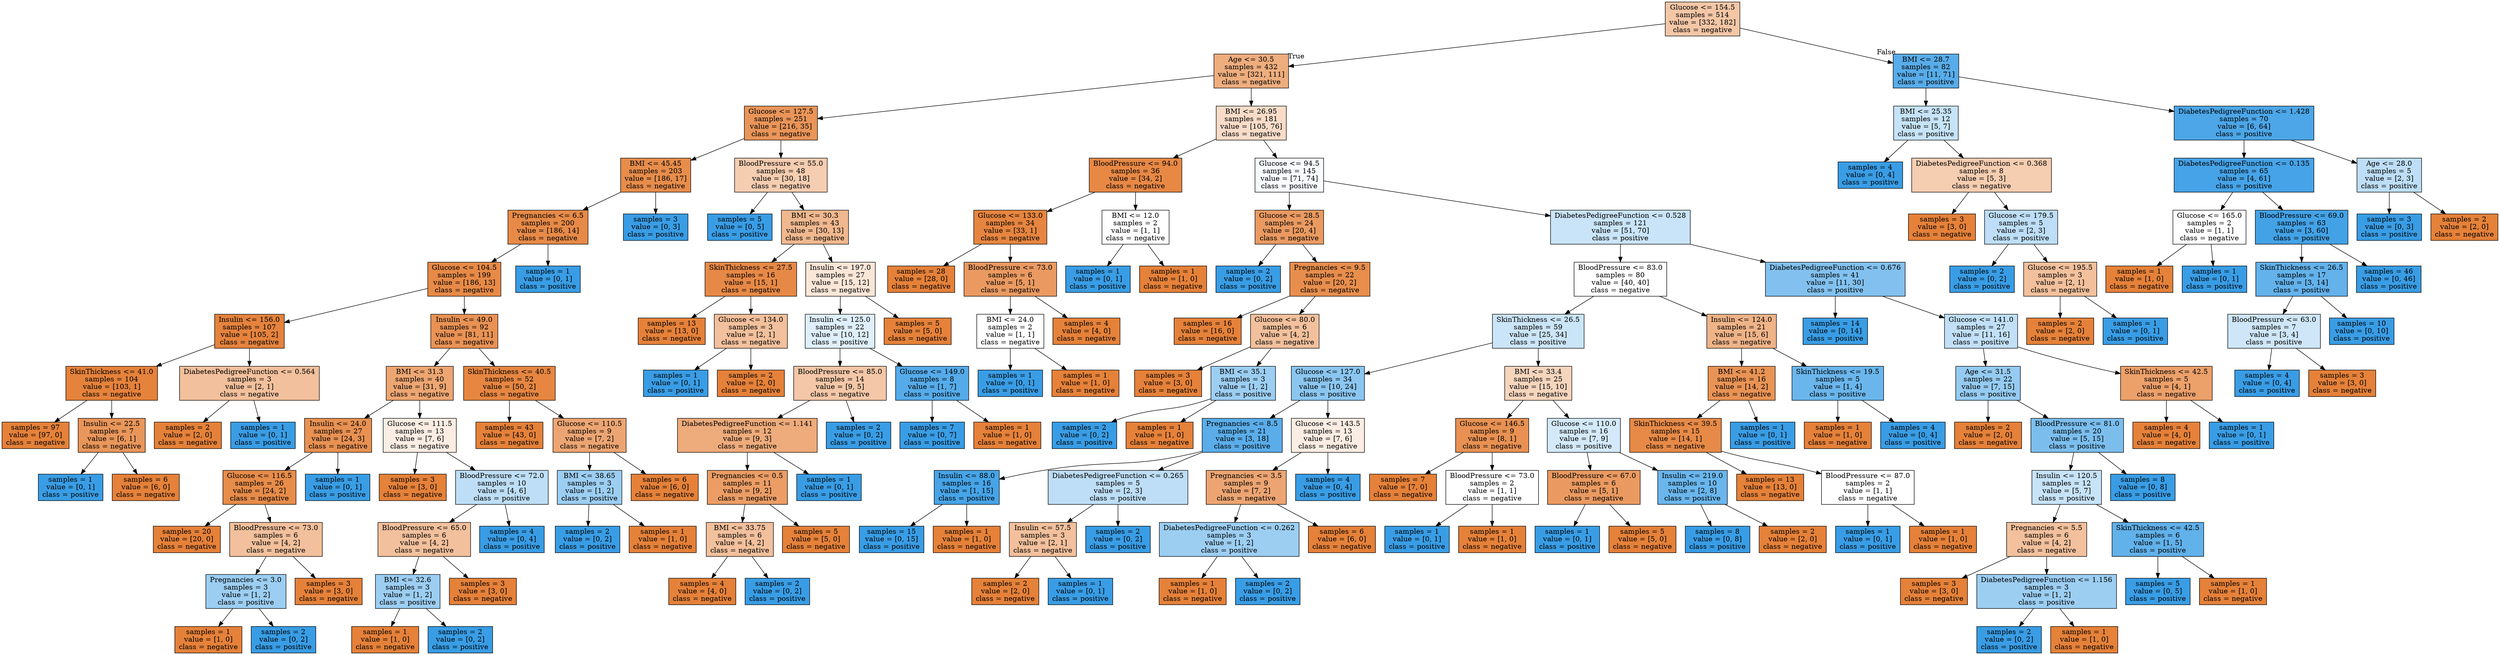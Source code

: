 digraph Tree {
node [shape=box, style="filled", color="black"] ;
0 [label="Glucose <= 154.5\nsamples = 514\nvalue = [332, 182]\nclass = negative", fillcolor="#f3c6a6"] ;
1 [label="Age <= 30.5\nsamples = 432\nvalue = [321, 111]\nclass = negative", fillcolor="#eead7d"] ;
0 -> 1 [labeldistance=2.5, labelangle=45, headlabel="True"] ;
2 [label="Glucose <= 127.5\nsamples = 251\nvalue = [216, 35]\nclass = negative", fillcolor="#e99559"] ;
1 -> 2 ;
3 [label="BMI <= 45.45\nsamples = 203\nvalue = [186, 17]\nclass = negative", fillcolor="#e78d4b"] ;
2 -> 3 ;
4 [label="Pregnancies <= 6.5\nsamples = 200\nvalue = [186, 14]\nclass = negative", fillcolor="#e78a48"] ;
3 -> 4 ;
5 [label="Glucose <= 104.5\nsamples = 199\nvalue = [186, 13]\nclass = negative", fillcolor="#e78a47"] ;
4 -> 5 ;
6 [label="Insulin <= 156.0\nsamples = 107\nvalue = [105, 2]\nclass = negative", fillcolor="#e5833d"] ;
5 -> 6 ;
7 [label="SkinThickness <= 41.0\nsamples = 104\nvalue = [103, 1]\nclass = negative", fillcolor="#e5823b"] ;
6 -> 7 ;
8 [label="samples = 97\nvalue = [97, 0]\nclass = negative", fillcolor="#e58139"] ;
7 -> 8 ;
9 [label="Insulin <= 22.5\nsamples = 7\nvalue = [6, 1]\nclass = negative", fillcolor="#e9965a"] ;
7 -> 9 ;
10 [label="samples = 1\nvalue = [0, 1]\nclass = positive", fillcolor="#399de5"] ;
9 -> 10 ;
11 [label="samples = 6\nvalue = [6, 0]\nclass = negative", fillcolor="#e58139"] ;
9 -> 11 ;
12 [label="DiabetesPedigreeFunction <= 0.564\nsamples = 3\nvalue = [2, 1]\nclass = negative", fillcolor="#f2c09c"] ;
6 -> 12 ;
13 [label="samples = 2\nvalue = [2, 0]\nclass = negative", fillcolor="#e58139"] ;
12 -> 13 ;
14 [label="samples = 1\nvalue = [0, 1]\nclass = positive", fillcolor="#399de5"] ;
12 -> 14 ;
15 [label="Insulin <= 49.0\nsamples = 92\nvalue = [81, 11]\nclass = negative", fillcolor="#e99254"] ;
5 -> 15 ;
16 [label="BMI <= 31.3\nsamples = 40\nvalue = [31, 9]\nclass = negative", fillcolor="#eda672"] ;
15 -> 16 ;
17 [label="Insulin <= 24.0\nsamples = 27\nvalue = [24, 3]\nclass = negative", fillcolor="#e89152"] ;
16 -> 17 ;
18 [label="Glucose <= 116.5\nsamples = 26\nvalue = [24, 2]\nclass = negative", fillcolor="#e78c49"] ;
17 -> 18 ;
19 [label="samples = 20\nvalue = [20, 0]\nclass = negative", fillcolor="#e58139"] ;
18 -> 19 ;
20 [label="BloodPressure <= 73.0\nsamples = 6\nvalue = [4, 2]\nclass = negative", fillcolor="#f2c09c"] ;
18 -> 20 ;
21 [label="Pregnancies <= 3.0\nsamples = 3\nvalue = [1, 2]\nclass = positive", fillcolor="#9ccef2"] ;
20 -> 21 ;
22 [label="samples = 1\nvalue = [1, 0]\nclass = negative", fillcolor="#e58139"] ;
21 -> 22 ;
23 [label="samples = 2\nvalue = [0, 2]\nclass = positive", fillcolor="#399de5"] ;
21 -> 23 ;
24 [label="samples = 3\nvalue = [3, 0]\nclass = negative", fillcolor="#e58139"] ;
20 -> 24 ;
25 [label="samples = 1\nvalue = [0, 1]\nclass = positive", fillcolor="#399de5"] ;
17 -> 25 ;
26 [label="Glucose <= 111.5\nsamples = 13\nvalue = [7, 6]\nclass = negative", fillcolor="#fbede3"] ;
16 -> 26 ;
27 [label="samples = 3\nvalue = [3, 0]\nclass = negative", fillcolor="#e58139"] ;
26 -> 27 ;
28 [label="BloodPressure <= 72.0\nsamples = 10\nvalue = [4, 6]\nclass = positive", fillcolor="#bddef6"] ;
26 -> 28 ;
29 [label="BloodPressure <= 65.0\nsamples = 6\nvalue = [4, 2]\nclass = negative", fillcolor="#f2c09c"] ;
28 -> 29 ;
30 [label="BMI <= 32.6\nsamples = 3\nvalue = [1, 2]\nclass = positive", fillcolor="#9ccef2"] ;
29 -> 30 ;
31 [label="samples = 1\nvalue = [1, 0]\nclass = negative", fillcolor="#e58139"] ;
30 -> 31 ;
32 [label="samples = 2\nvalue = [0, 2]\nclass = positive", fillcolor="#399de5"] ;
30 -> 32 ;
33 [label="samples = 3\nvalue = [3, 0]\nclass = negative", fillcolor="#e58139"] ;
29 -> 33 ;
34 [label="samples = 4\nvalue = [0, 4]\nclass = positive", fillcolor="#399de5"] ;
28 -> 34 ;
35 [label="SkinThickness <= 40.5\nsamples = 52\nvalue = [50, 2]\nclass = negative", fillcolor="#e68641"] ;
15 -> 35 ;
36 [label="samples = 43\nvalue = [43, 0]\nclass = negative", fillcolor="#e58139"] ;
35 -> 36 ;
37 [label="Glucose <= 110.5\nsamples = 9\nvalue = [7, 2]\nclass = negative", fillcolor="#eca572"] ;
35 -> 37 ;
38 [label="BMI <= 38.65\nsamples = 3\nvalue = [1, 2]\nclass = positive", fillcolor="#9ccef2"] ;
37 -> 38 ;
39 [label="samples = 2\nvalue = [0, 2]\nclass = positive", fillcolor="#399de5"] ;
38 -> 39 ;
40 [label="samples = 1\nvalue = [1, 0]\nclass = negative", fillcolor="#e58139"] ;
38 -> 40 ;
41 [label="samples = 6\nvalue = [6, 0]\nclass = negative", fillcolor="#e58139"] ;
37 -> 41 ;
42 [label="samples = 1\nvalue = [0, 1]\nclass = positive", fillcolor="#399de5"] ;
4 -> 42 ;
43 [label="samples = 3\nvalue = [0, 3]\nclass = positive", fillcolor="#399de5"] ;
3 -> 43 ;
44 [label="BloodPressure <= 55.0\nsamples = 48\nvalue = [30, 18]\nclass = negative", fillcolor="#f5cdb0"] ;
2 -> 44 ;
45 [label="samples = 5\nvalue = [0, 5]\nclass = positive", fillcolor="#399de5"] ;
44 -> 45 ;
46 [label="BMI <= 30.3\nsamples = 43\nvalue = [30, 13]\nclass = negative", fillcolor="#f0b88f"] ;
44 -> 46 ;
47 [label="SkinThickness <= 27.5\nsamples = 16\nvalue = [15, 1]\nclass = negative", fillcolor="#e78946"] ;
46 -> 47 ;
48 [label="samples = 13\nvalue = [13, 0]\nclass = negative", fillcolor="#e58139"] ;
47 -> 48 ;
49 [label="Glucose <= 134.0\nsamples = 3\nvalue = [2, 1]\nclass = negative", fillcolor="#f2c09c"] ;
47 -> 49 ;
50 [label="samples = 1\nvalue = [0, 1]\nclass = positive", fillcolor="#399de5"] ;
49 -> 50 ;
51 [label="samples = 2\nvalue = [2, 0]\nclass = negative", fillcolor="#e58139"] ;
49 -> 51 ;
52 [label="Insulin <= 197.0\nsamples = 27\nvalue = [15, 12]\nclass = negative", fillcolor="#fae6d7"] ;
46 -> 52 ;
53 [label="Insulin <= 125.0\nsamples = 22\nvalue = [10, 12]\nclass = positive", fillcolor="#deeffb"] ;
52 -> 53 ;
54 [label="BloodPressure <= 85.0\nsamples = 14\nvalue = [9, 5]\nclass = negative", fillcolor="#f3c7a7"] ;
53 -> 54 ;
55 [label="DiabetesPedigreeFunction <= 1.141\nsamples = 12\nvalue = [9, 3]\nclass = negative", fillcolor="#eeab7b"] ;
54 -> 55 ;
56 [label="Pregnancies <= 0.5\nsamples = 11\nvalue = [9, 2]\nclass = negative", fillcolor="#eb9d65"] ;
55 -> 56 ;
57 [label="BMI <= 33.75\nsamples = 6\nvalue = [4, 2]\nclass = negative", fillcolor="#f2c09c"] ;
56 -> 57 ;
58 [label="samples = 4\nvalue = [4, 0]\nclass = negative", fillcolor="#e58139"] ;
57 -> 58 ;
59 [label="samples = 2\nvalue = [0, 2]\nclass = positive", fillcolor="#399de5"] ;
57 -> 59 ;
60 [label="samples = 5\nvalue = [5, 0]\nclass = negative", fillcolor="#e58139"] ;
56 -> 60 ;
61 [label="samples = 1\nvalue = [0, 1]\nclass = positive", fillcolor="#399de5"] ;
55 -> 61 ;
62 [label="samples = 2\nvalue = [0, 2]\nclass = positive", fillcolor="#399de5"] ;
54 -> 62 ;
63 [label="Glucose <= 149.0\nsamples = 8\nvalue = [1, 7]\nclass = positive", fillcolor="#55abe9"] ;
53 -> 63 ;
64 [label="samples = 7\nvalue = [0, 7]\nclass = positive", fillcolor="#399de5"] ;
63 -> 64 ;
65 [label="samples = 1\nvalue = [1, 0]\nclass = negative", fillcolor="#e58139"] ;
63 -> 65 ;
66 [label="samples = 5\nvalue = [5, 0]\nclass = negative", fillcolor="#e58139"] ;
52 -> 66 ;
67 [label="BMI <= 26.95\nsamples = 181\nvalue = [105, 76]\nclass = negative", fillcolor="#f8dcc8"] ;
1 -> 67 ;
68 [label="BloodPressure <= 94.0\nsamples = 36\nvalue = [34, 2]\nclass = negative", fillcolor="#e78845"] ;
67 -> 68 ;
69 [label="Glucose <= 133.0\nsamples = 34\nvalue = [33, 1]\nclass = negative", fillcolor="#e6853f"] ;
68 -> 69 ;
70 [label="samples = 28\nvalue = [28, 0]\nclass = negative", fillcolor="#e58139"] ;
69 -> 70 ;
71 [label="BloodPressure <= 73.0\nsamples = 6\nvalue = [5, 1]\nclass = negative", fillcolor="#ea9a61"] ;
69 -> 71 ;
72 [label="BMI <= 24.0\nsamples = 2\nvalue = [1, 1]\nclass = negative", fillcolor="#ffffff"] ;
71 -> 72 ;
73 [label="samples = 1\nvalue = [0, 1]\nclass = positive", fillcolor="#399de5"] ;
72 -> 73 ;
74 [label="samples = 1\nvalue = [1, 0]\nclass = negative", fillcolor="#e58139"] ;
72 -> 74 ;
75 [label="samples = 4\nvalue = [4, 0]\nclass = negative", fillcolor="#e58139"] ;
71 -> 75 ;
76 [label="BMI <= 12.0\nsamples = 2\nvalue = [1, 1]\nclass = negative", fillcolor="#ffffff"] ;
68 -> 76 ;
77 [label="samples = 1\nvalue = [0, 1]\nclass = positive", fillcolor="#399de5"] ;
76 -> 77 ;
78 [label="samples = 1\nvalue = [1, 0]\nclass = negative", fillcolor="#e58139"] ;
76 -> 78 ;
79 [label="Glucose <= 94.5\nsamples = 145\nvalue = [71, 74]\nclass = positive", fillcolor="#f7fbfe"] ;
67 -> 79 ;
80 [label="Glucose <= 28.5\nsamples = 24\nvalue = [20, 4]\nclass = negative", fillcolor="#ea9a61"] ;
79 -> 80 ;
81 [label="samples = 2\nvalue = [0, 2]\nclass = positive", fillcolor="#399de5"] ;
80 -> 81 ;
82 [label="Pregnancies <= 9.5\nsamples = 22\nvalue = [20, 2]\nclass = negative", fillcolor="#e88e4d"] ;
80 -> 82 ;
83 [label="samples = 16\nvalue = [16, 0]\nclass = negative", fillcolor="#e58139"] ;
82 -> 83 ;
84 [label="Glucose <= 80.0\nsamples = 6\nvalue = [4, 2]\nclass = negative", fillcolor="#f2c09c"] ;
82 -> 84 ;
85 [label="samples = 3\nvalue = [3, 0]\nclass = negative", fillcolor="#e58139"] ;
84 -> 85 ;
86 [label="BMI <= 35.1\nsamples = 3\nvalue = [1, 2]\nclass = positive", fillcolor="#9ccef2"] ;
84 -> 86 ;
87 [label="samples = 2\nvalue = [0, 2]\nclass = positive", fillcolor="#399de5"] ;
86 -> 87 ;
88 [label="samples = 1\nvalue = [1, 0]\nclass = negative", fillcolor="#e58139"] ;
86 -> 88 ;
89 [label="DiabetesPedigreeFunction <= 0.528\nsamples = 121\nvalue = [51, 70]\nclass = positive", fillcolor="#c9e4f8"] ;
79 -> 89 ;
90 [label="BloodPressure <= 83.0\nsamples = 80\nvalue = [40, 40]\nclass = negative", fillcolor="#ffffff"] ;
89 -> 90 ;
91 [label="SkinThickness <= 26.5\nsamples = 59\nvalue = [25, 34]\nclass = positive", fillcolor="#cbe5f8"] ;
90 -> 91 ;
92 [label="Glucose <= 127.0\nsamples = 34\nvalue = [10, 24]\nclass = positive", fillcolor="#8bc6f0"] ;
91 -> 92 ;
93 [label="Pregnancies <= 8.5\nsamples = 21\nvalue = [3, 18]\nclass = positive", fillcolor="#5aade9"] ;
92 -> 93 ;
94 [label="Insulin <= 88.0\nsamples = 16\nvalue = [1, 15]\nclass = positive", fillcolor="#46a4e7"] ;
93 -> 94 ;
95 [label="samples = 15\nvalue = [0, 15]\nclass = positive", fillcolor="#399de5"] ;
94 -> 95 ;
96 [label="samples = 1\nvalue = [1, 0]\nclass = negative", fillcolor="#e58139"] ;
94 -> 96 ;
97 [label="DiabetesPedigreeFunction <= 0.265\nsamples = 5\nvalue = [2, 3]\nclass = positive", fillcolor="#bddef6"] ;
93 -> 97 ;
98 [label="Insulin <= 57.5\nsamples = 3\nvalue = [2, 1]\nclass = negative", fillcolor="#f2c09c"] ;
97 -> 98 ;
99 [label="samples = 2\nvalue = [2, 0]\nclass = negative", fillcolor="#e58139"] ;
98 -> 99 ;
100 [label="samples = 1\nvalue = [0, 1]\nclass = positive", fillcolor="#399de5"] ;
98 -> 100 ;
101 [label="samples = 2\nvalue = [0, 2]\nclass = positive", fillcolor="#399de5"] ;
97 -> 101 ;
102 [label="Glucose <= 143.5\nsamples = 13\nvalue = [7, 6]\nclass = negative", fillcolor="#fbede3"] ;
92 -> 102 ;
103 [label="Pregnancies <= 3.5\nsamples = 9\nvalue = [7, 2]\nclass = negative", fillcolor="#eca572"] ;
102 -> 103 ;
104 [label="DiabetesPedigreeFunction <= 0.262\nsamples = 3\nvalue = [1, 2]\nclass = positive", fillcolor="#9ccef2"] ;
103 -> 104 ;
105 [label="samples = 1\nvalue = [1, 0]\nclass = negative", fillcolor="#e58139"] ;
104 -> 105 ;
106 [label="samples = 2\nvalue = [0, 2]\nclass = positive", fillcolor="#399de5"] ;
104 -> 106 ;
107 [label="samples = 6\nvalue = [6, 0]\nclass = negative", fillcolor="#e58139"] ;
103 -> 107 ;
108 [label="samples = 4\nvalue = [0, 4]\nclass = positive", fillcolor="#399de5"] ;
102 -> 108 ;
109 [label="BMI <= 33.4\nsamples = 25\nvalue = [15, 10]\nclass = negative", fillcolor="#f6d5bd"] ;
91 -> 109 ;
110 [label="Glucose <= 146.5\nsamples = 9\nvalue = [8, 1]\nclass = negative", fillcolor="#e89152"] ;
109 -> 110 ;
111 [label="samples = 7\nvalue = [7, 0]\nclass = negative", fillcolor="#e58139"] ;
110 -> 111 ;
112 [label="BloodPressure <= 73.0\nsamples = 2\nvalue = [1, 1]\nclass = negative", fillcolor="#ffffff"] ;
110 -> 112 ;
113 [label="samples = 1\nvalue = [0, 1]\nclass = positive", fillcolor="#399de5"] ;
112 -> 113 ;
114 [label="samples = 1\nvalue = [1, 0]\nclass = negative", fillcolor="#e58139"] ;
112 -> 114 ;
115 [label="Glucose <= 110.0\nsamples = 16\nvalue = [7, 9]\nclass = positive", fillcolor="#d3e9f9"] ;
109 -> 115 ;
116 [label="BloodPressure <= 67.0\nsamples = 6\nvalue = [5, 1]\nclass = negative", fillcolor="#ea9a61"] ;
115 -> 116 ;
117 [label="samples = 1\nvalue = [0, 1]\nclass = positive", fillcolor="#399de5"] ;
116 -> 117 ;
118 [label="samples = 5\nvalue = [5, 0]\nclass = negative", fillcolor="#e58139"] ;
116 -> 118 ;
119 [label="Insulin <= 219.0\nsamples = 10\nvalue = [2, 8]\nclass = positive", fillcolor="#6ab6ec"] ;
115 -> 119 ;
120 [label="samples = 8\nvalue = [0, 8]\nclass = positive", fillcolor="#399de5"] ;
119 -> 120 ;
121 [label="samples = 2\nvalue = [2, 0]\nclass = negative", fillcolor="#e58139"] ;
119 -> 121 ;
122 [label="Insulin <= 124.0\nsamples = 21\nvalue = [15, 6]\nclass = negative", fillcolor="#efb388"] ;
90 -> 122 ;
123 [label="BMI <= 41.2\nsamples = 16\nvalue = [14, 2]\nclass = negative", fillcolor="#e99355"] ;
122 -> 123 ;
124 [label="SkinThickness <= 39.5\nsamples = 15\nvalue = [14, 1]\nclass = negative", fillcolor="#e78a47"] ;
123 -> 124 ;
125 [label="samples = 13\nvalue = [13, 0]\nclass = negative", fillcolor="#e58139"] ;
124 -> 125 ;
126 [label="BloodPressure <= 87.0\nsamples = 2\nvalue = [1, 1]\nclass = negative", fillcolor="#ffffff"] ;
124 -> 126 ;
127 [label="samples = 1\nvalue = [0, 1]\nclass = positive", fillcolor="#399de5"] ;
126 -> 127 ;
128 [label="samples = 1\nvalue = [1, 0]\nclass = negative", fillcolor="#e58139"] ;
126 -> 128 ;
129 [label="samples = 1\nvalue = [0, 1]\nclass = positive", fillcolor="#399de5"] ;
123 -> 129 ;
130 [label="SkinThickness <= 19.5\nsamples = 5\nvalue = [1, 4]\nclass = positive", fillcolor="#6ab6ec"] ;
122 -> 130 ;
131 [label="samples = 1\nvalue = [1, 0]\nclass = negative", fillcolor="#e58139"] ;
130 -> 131 ;
132 [label="samples = 4\nvalue = [0, 4]\nclass = positive", fillcolor="#399de5"] ;
130 -> 132 ;
133 [label="DiabetesPedigreeFunction <= 0.676\nsamples = 41\nvalue = [11, 30]\nclass = positive", fillcolor="#82c1ef"] ;
89 -> 133 ;
134 [label="samples = 14\nvalue = [0, 14]\nclass = positive", fillcolor="#399de5"] ;
133 -> 134 ;
135 [label="Glucose <= 141.0\nsamples = 27\nvalue = [11, 16]\nclass = positive", fillcolor="#c1e0f7"] ;
133 -> 135 ;
136 [label="Age <= 31.5\nsamples = 22\nvalue = [7, 15]\nclass = positive", fillcolor="#95cbf1"] ;
135 -> 136 ;
137 [label="samples = 2\nvalue = [2, 0]\nclass = negative", fillcolor="#e58139"] ;
136 -> 137 ;
138 [label="BloodPressure <= 81.0\nsamples = 20\nvalue = [5, 15]\nclass = positive", fillcolor="#7bbeee"] ;
136 -> 138 ;
139 [label="Insulin <= 120.5\nsamples = 12\nvalue = [5, 7]\nclass = positive", fillcolor="#c6e3f8"] ;
138 -> 139 ;
140 [label="Pregnancies <= 5.5\nsamples = 6\nvalue = [4, 2]\nclass = negative", fillcolor="#f2c09c"] ;
139 -> 140 ;
141 [label="samples = 3\nvalue = [3, 0]\nclass = negative", fillcolor="#e58139"] ;
140 -> 141 ;
142 [label="DiabetesPedigreeFunction <= 1.156\nsamples = 3\nvalue = [1, 2]\nclass = positive", fillcolor="#9ccef2"] ;
140 -> 142 ;
143 [label="samples = 2\nvalue = [0, 2]\nclass = positive", fillcolor="#399de5"] ;
142 -> 143 ;
144 [label="samples = 1\nvalue = [1, 0]\nclass = negative", fillcolor="#e58139"] ;
142 -> 144 ;
145 [label="SkinThickness <= 42.5\nsamples = 6\nvalue = [1, 5]\nclass = positive", fillcolor="#61b1ea"] ;
139 -> 145 ;
146 [label="samples = 5\nvalue = [0, 5]\nclass = positive", fillcolor="#399de5"] ;
145 -> 146 ;
147 [label="samples = 1\nvalue = [1, 0]\nclass = negative", fillcolor="#e58139"] ;
145 -> 147 ;
148 [label="samples = 8\nvalue = [0, 8]\nclass = positive", fillcolor="#399de5"] ;
138 -> 148 ;
149 [label="SkinThickness <= 42.5\nsamples = 5\nvalue = [4, 1]\nclass = negative", fillcolor="#eca06a"] ;
135 -> 149 ;
150 [label="samples = 4\nvalue = [4, 0]\nclass = negative", fillcolor="#e58139"] ;
149 -> 150 ;
151 [label="samples = 1\nvalue = [0, 1]\nclass = positive", fillcolor="#399de5"] ;
149 -> 151 ;
152 [label="BMI <= 28.7\nsamples = 82\nvalue = [11, 71]\nclass = positive", fillcolor="#58ace9"] ;
0 -> 152 [labeldistance=2.5, labelangle=-45, headlabel="False"] ;
153 [label="BMI <= 25.35\nsamples = 12\nvalue = [5, 7]\nclass = positive", fillcolor="#c6e3f8"] ;
152 -> 153 ;
154 [label="samples = 4\nvalue = [0, 4]\nclass = positive", fillcolor="#399de5"] ;
153 -> 154 ;
155 [label="DiabetesPedigreeFunction <= 0.368\nsamples = 8\nvalue = [5, 3]\nclass = negative", fillcolor="#f5cdb0"] ;
153 -> 155 ;
156 [label="samples = 3\nvalue = [3, 0]\nclass = negative", fillcolor="#e58139"] ;
155 -> 156 ;
157 [label="Glucose <= 179.5\nsamples = 5\nvalue = [2, 3]\nclass = positive", fillcolor="#bddef6"] ;
155 -> 157 ;
158 [label="samples = 2\nvalue = [0, 2]\nclass = positive", fillcolor="#399de5"] ;
157 -> 158 ;
159 [label="Glucose <= 195.5\nsamples = 3\nvalue = [2, 1]\nclass = negative", fillcolor="#f2c09c"] ;
157 -> 159 ;
160 [label="samples = 2\nvalue = [2, 0]\nclass = negative", fillcolor="#e58139"] ;
159 -> 160 ;
161 [label="samples = 1\nvalue = [0, 1]\nclass = positive", fillcolor="#399de5"] ;
159 -> 161 ;
162 [label="DiabetesPedigreeFunction <= 1.428\nsamples = 70\nvalue = [6, 64]\nclass = positive", fillcolor="#4ca6e7"] ;
152 -> 162 ;
163 [label="DiabetesPedigreeFunction <= 0.135\nsamples = 65\nvalue = [4, 61]\nclass = positive", fillcolor="#46a3e7"] ;
162 -> 163 ;
164 [label="Glucose <= 165.0\nsamples = 2\nvalue = [1, 1]\nclass = negative", fillcolor="#ffffff"] ;
163 -> 164 ;
165 [label="samples = 1\nvalue = [1, 0]\nclass = negative", fillcolor="#e58139"] ;
164 -> 165 ;
166 [label="samples = 1\nvalue = [0, 1]\nclass = positive", fillcolor="#399de5"] ;
164 -> 166 ;
167 [label="BloodPressure <= 69.0\nsamples = 63\nvalue = [3, 60]\nclass = positive", fillcolor="#43a2e6"] ;
163 -> 167 ;
168 [label="SkinThickness <= 26.5\nsamples = 17\nvalue = [3, 14]\nclass = positive", fillcolor="#63b2eb"] ;
167 -> 168 ;
169 [label="BloodPressure <= 63.0\nsamples = 7\nvalue = [3, 4]\nclass = positive", fillcolor="#cee6f8"] ;
168 -> 169 ;
170 [label="samples = 4\nvalue = [0, 4]\nclass = positive", fillcolor="#399de5"] ;
169 -> 170 ;
171 [label="samples = 3\nvalue = [3, 0]\nclass = negative", fillcolor="#e58139"] ;
169 -> 171 ;
172 [label="samples = 10\nvalue = [0, 10]\nclass = positive", fillcolor="#399de5"] ;
168 -> 172 ;
173 [label="samples = 46\nvalue = [0, 46]\nclass = positive", fillcolor="#399de5"] ;
167 -> 173 ;
174 [label="Age <= 28.0\nsamples = 5\nvalue = [2, 3]\nclass = positive", fillcolor="#bddef6"] ;
162 -> 174 ;
175 [label="samples = 3\nvalue = [0, 3]\nclass = positive", fillcolor="#399de5"] ;
174 -> 175 ;
176 [label="samples = 2\nvalue = [2, 0]\nclass = negative", fillcolor="#e58139"] ;
174 -> 176 ;
}